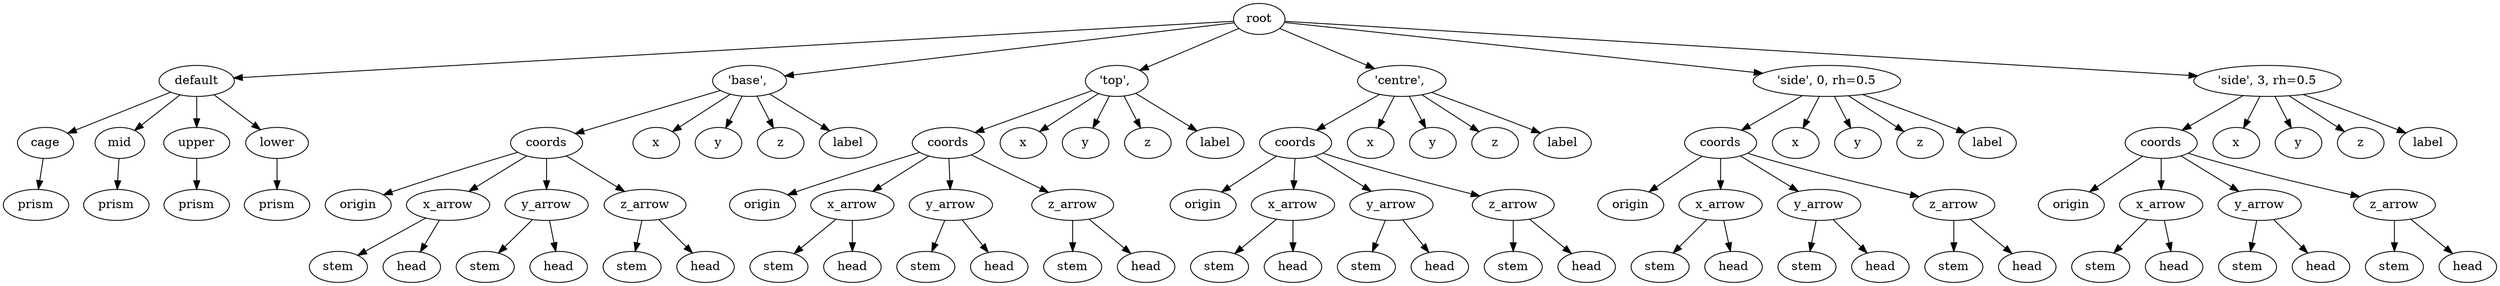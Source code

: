 digraph default {
    root_95 [label="root"];
    default_96 [label="default"];
    cage_97 [label="cage"];
    prism_98 [label="prism"];
    mid_99 [label="mid"];
    prism_100 [label="prism"];
    upper_101 [label="upper"];
    prism_102 [label="prism"];
    lower_103 [label="lower"];
    prism_104 [label="prism"];
    105 [label="'base',\ "];
    coords_106 [label="coords"];
    origin_107 [label="origin"];
    x_arrow_108 [label="x_arrow"];
    stem_109 [label="stem"];
    head_110 [label="head"];
    y_arrow_111 [label="y_arrow"];
    stem_112 [label="stem"];
    head_113 [label="head"];
    z_arrow_114 [label="z_arrow"];
    stem_115 [label="stem"];
    head_116 [label="head"];
    x_117 [label="x"];
    y_118 [label="y"];
    z_119 [label="z"];
    label_120 [label="label"];
    121 [label="'top',\ "];
    coords_122 [label="coords"];
    origin_123 [label="origin"];
    x_arrow_124 [label="x_arrow"];
    stem_125 [label="stem"];
    head_126 [label="head"];
    y_arrow_127 [label="y_arrow"];
    stem_128 [label="stem"];
    head_129 [label="head"];
    z_arrow_130 [label="z_arrow"];
    stem_131 [label="stem"];
    head_132 [label="head"];
    x_133 [label="x"];
    y_134 [label="y"];
    z_135 [label="z"];
    label_136 [label="label"];
    137 [label="'centre',\ "];
    coords_138 [label="coords"];
    origin_139 [label="origin"];
    x_arrow_140 [label="x_arrow"];
    stem_141 [label="stem"];
    head_142 [label="head"];
    y_arrow_143 [label="y_arrow"];
    stem_144 [label="stem"];
    head_145 [label="head"];
    z_arrow_146 [label="z_arrow"];
    stem_147 [label="stem"];
    head_148 [label="head"];
    x_149 [label="x"];
    y_150 [label="y"];
    z_151 [label="z"];
    label_152 [label="label"];
    153 [label="'side',\ 0,\ rh=0\.5"];
    coords_154 [label="coords"];
    origin_155 [label="origin"];
    x_arrow_156 [label="x_arrow"];
    stem_157 [label="stem"];
    head_158 [label="head"];
    y_arrow_159 [label="y_arrow"];
    stem_160 [label="stem"];
    head_161 [label="head"];
    z_arrow_162 [label="z_arrow"];
    stem_163 [label="stem"];
    head_164 [label="head"];
    x_165 [label="x"];
    y_166 [label="y"];
    z_167 [label="z"];
    label_168 [label="label"];
    169 [label="'side',\ 3,\ rh=0\.5"];
    coords_170 [label="coords"];
    origin_171 [label="origin"];
    x_arrow_172 [label="x_arrow"];
    stem_173 [label="stem"];
    head_174 [label="head"];
    y_arrow_175 [label="y_arrow"];
    stem_176 [label="stem"];
    head_177 [label="head"];
    z_arrow_178 [label="z_arrow"];
    stem_179 [label="stem"];
    head_180 [label="head"];
    x_181 [label="x"];
    y_182 [label="y"];
    z_183 [label="z"];
    label_184 [label="label"];
    root_95 -> default_96;
    default_96 -> cage_97;
    cage_97 -> prism_98;
    default_96 -> mid_99;
    mid_99 -> prism_100;
    default_96 -> upper_101;
    upper_101 -> prism_102;
    default_96 -> lower_103;
    lower_103 -> prism_104;
    root_95 -> 105;
    105 -> coords_106;
    coords_106 -> origin_107;
    coords_106 -> x_arrow_108;
    x_arrow_108 -> stem_109;
    x_arrow_108 -> head_110;
    coords_106 -> y_arrow_111;
    y_arrow_111 -> stem_112;
    y_arrow_111 -> head_113;
    coords_106 -> z_arrow_114;
    z_arrow_114 -> stem_115;
    z_arrow_114 -> head_116;
    105 -> x_117;
    105 -> y_118;
    105 -> z_119;
    105 -> label_120;
    root_95 -> 121;
    121 -> coords_122;
    coords_122 -> origin_123;
    coords_122 -> x_arrow_124;
    x_arrow_124 -> stem_125;
    x_arrow_124 -> head_126;
    coords_122 -> y_arrow_127;
    y_arrow_127 -> stem_128;
    y_arrow_127 -> head_129;
    coords_122 -> z_arrow_130;
    z_arrow_130 -> stem_131;
    z_arrow_130 -> head_132;
    121 -> x_133;
    121 -> y_134;
    121 -> z_135;
    121 -> label_136;
    root_95 -> 137;
    137 -> coords_138;
    coords_138 -> origin_139;
    coords_138 -> x_arrow_140;
    x_arrow_140 -> stem_141;
    x_arrow_140 -> head_142;
    coords_138 -> y_arrow_143;
    y_arrow_143 -> stem_144;
    y_arrow_143 -> head_145;
    coords_138 -> z_arrow_146;
    z_arrow_146 -> stem_147;
    z_arrow_146 -> head_148;
    137 -> x_149;
    137 -> y_150;
    137 -> z_151;
    137 -> label_152;
    root_95 -> 153;
    153 -> coords_154;
    coords_154 -> origin_155;
    coords_154 -> x_arrow_156;
    x_arrow_156 -> stem_157;
    x_arrow_156 -> head_158;
    coords_154 -> y_arrow_159;
    y_arrow_159 -> stem_160;
    y_arrow_159 -> head_161;
    coords_154 -> z_arrow_162;
    z_arrow_162 -> stem_163;
    z_arrow_162 -> head_164;
    153 -> x_165;
    153 -> y_166;
    153 -> z_167;
    153 -> label_168;
    root_95 -> 169;
    169 -> coords_170;
    coords_170 -> origin_171;
    coords_170 -> x_arrow_172;
    x_arrow_172 -> stem_173;
    x_arrow_172 -> head_174;
    coords_170 -> y_arrow_175;
    y_arrow_175 -> stem_176;
    y_arrow_175 -> head_177;
    coords_170 -> z_arrow_178;
    z_arrow_178 -> stem_179;
    z_arrow_178 -> head_180;
    169 -> x_181;
    169 -> y_182;
    169 -> z_183;
    169 -> label_184;
}
